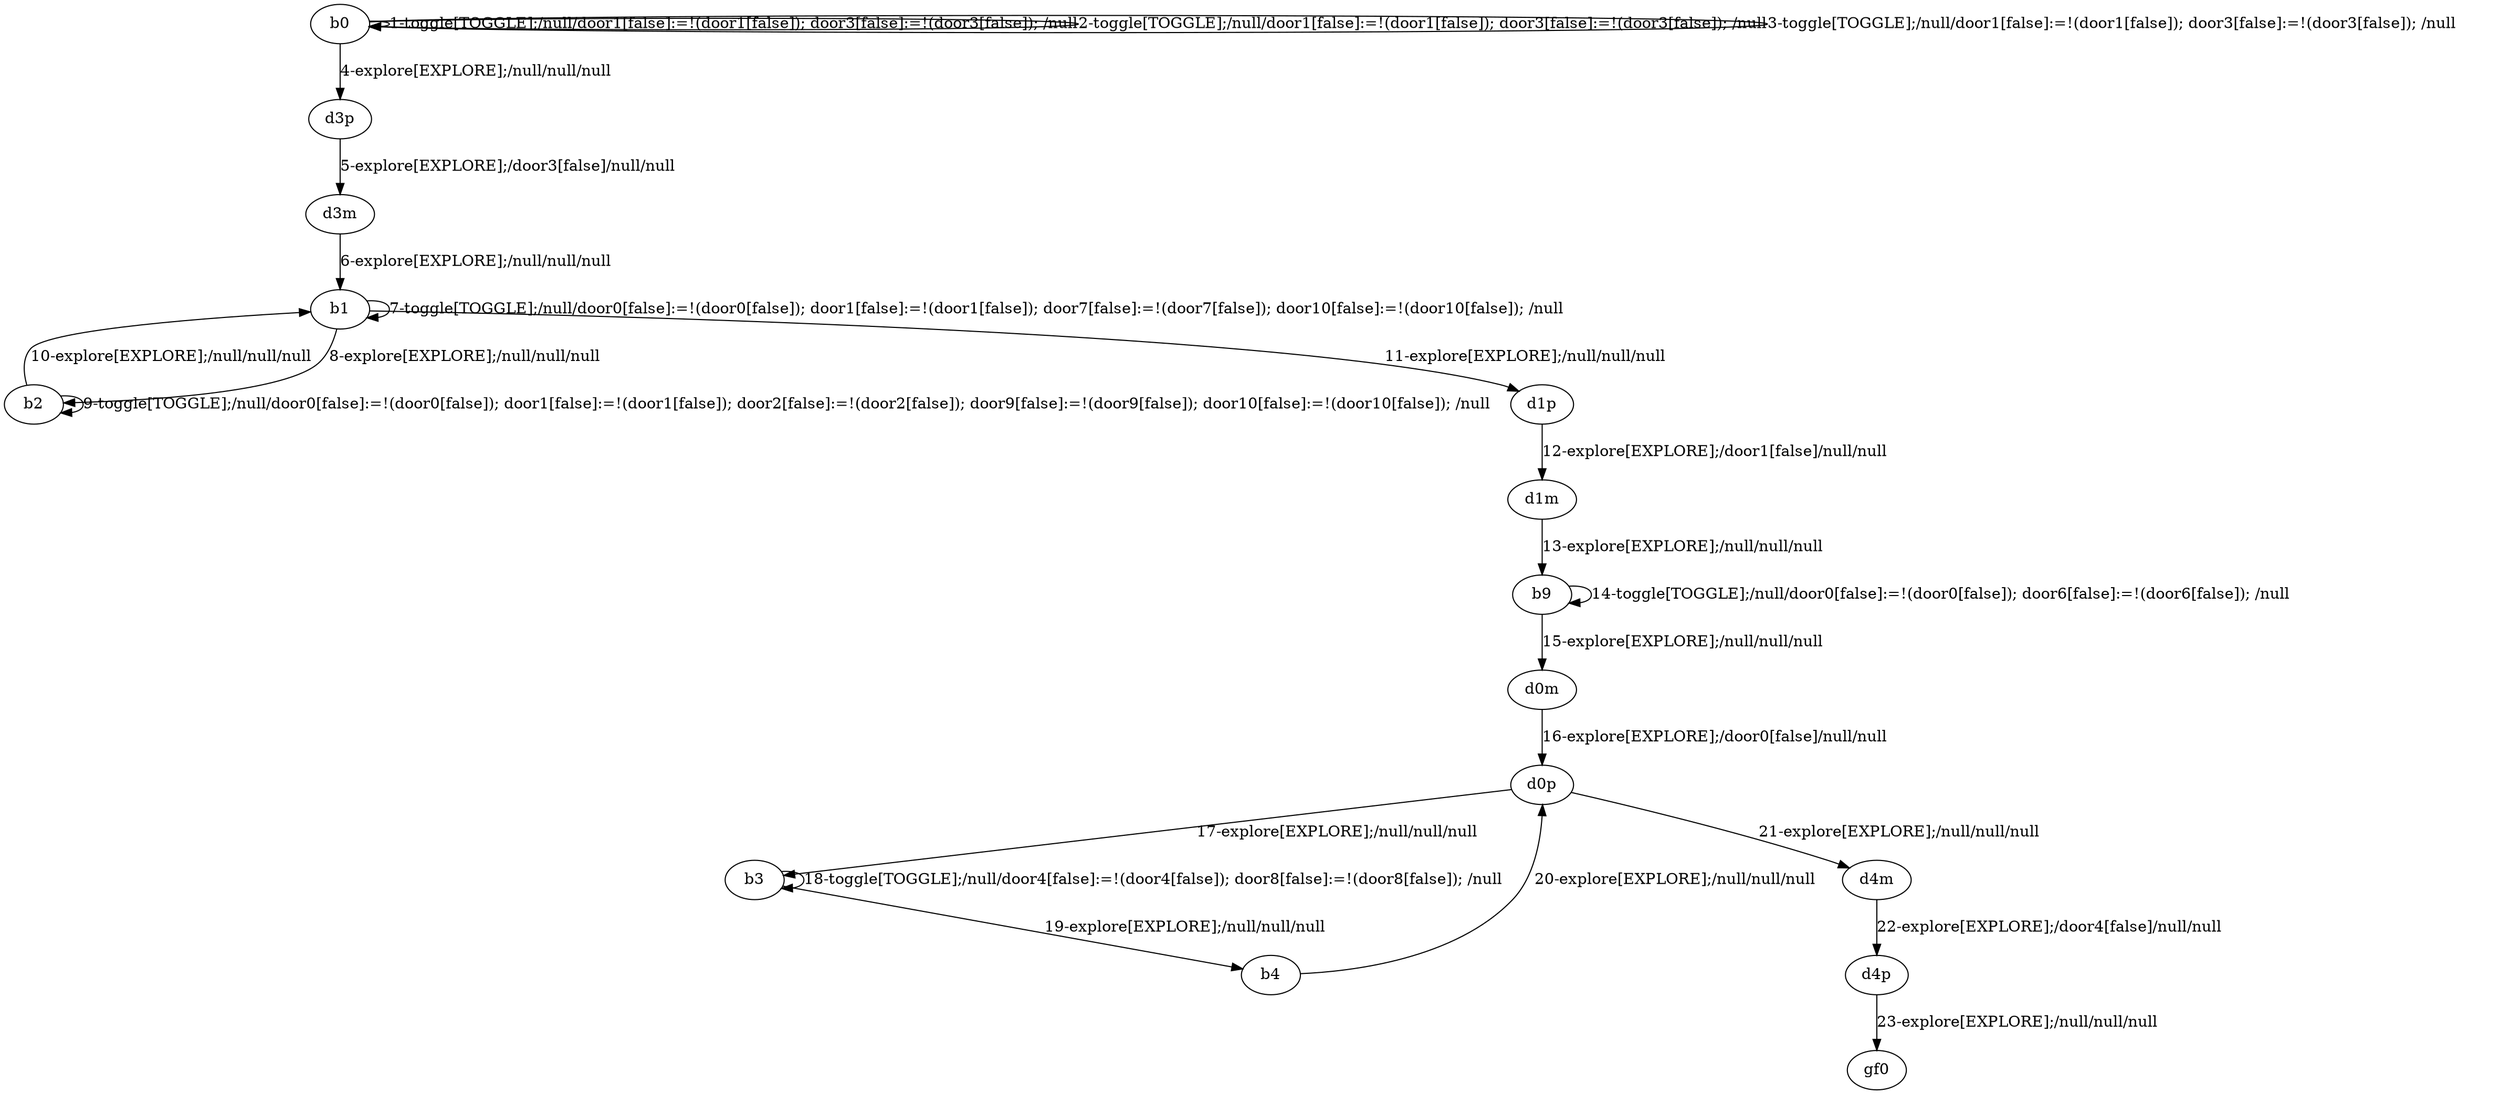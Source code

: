 digraph g {
"b0" -> "b0" [label = "1-toggle[TOGGLE];/null/door1[false]:=!(door1[false]); door3[false]:=!(door3[false]); /null"];
"b0" -> "b0" [label = "2-toggle[TOGGLE];/null/door1[false]:=!(door1[false]); door3[false]:=!(door3[false]); /null"];
"b0" -> "b0" [label = "3-toggle[TOGGLE];/null/door1[false]:=!(door1[false]); door3[false]:=!(door3[false]); /null"];
"b0" -> "d3p" [label = "4-explore[EXPLORE];/null/null/null"];
"d3p" -> "d3m" [label = "5-explore[EXPLORE];/door3[false]/null/null"];
"d3m" -> "b1" [label = "6-explore[EXPLORE];/null/null/null"];
"b1" -> "b1" [label = "7-toggle[TOGGLE];/null/door0[false]:=!(door0[false]); door1[false]:=!(door1[false]); door7[false]:=!(door7[false]); door10[false]:=!(door10[false]); /null"];
"b1" -> "b2" [label = "8-explore[EXPLORE];/null/null/null"];
"b2" -> "b2" [label = "9-toggle[TOGGLE];/null/door0[false]:=!(door0[false]); door1[false]:=!(door1[false]); door2[false]:=!(door2[false]); door9[false]:=!(door9[false]); door10[false]:=!(door10[false]); /null"];
"b2" -> "b1" [label = "10-explore[EXPLORE];/null/null/null"];
"b1" -> "d1p" [label = "11-explore[EXPLORE];/null/null/null"];
"d1p" -> "d1m" [label = "12-explore[EXPLORE];/door1[false]/null/null"];
"d1m" -> "b9" [label = "13-explore[EXPLORE];/null/null/null"];
"b9" -> "b9" [label = "14-toggle[TOGGLE];/null/door0[false]:=!(door0[false]); door6[false]:=!(door6[false]); /null"];
"b9" -> "d0m" [label = "15-explore[EXPLORE];/null/null/null"];
"d0m" -> "d0p" [label = "16-explore[EXPLORE];/door0[false]/null/null"];
"d0p" -> "b3" [label = "17-explore[EXPLORE];/null/null/null"];
"b3" -> "b3" [label = "18-toggle[TOGGLE];/null/door4[false]:=!(door4[false]); door8[false]:=!(door8[false]); /null"];
"b3" -> "b4" [label = "19-explore[EXPLORE];/null/null/null"];
"b4" -> "d0p" [label = "20-explore[EXPLORE];/null/null/null"];
"d0p" -> "d4m" [label = "21-explore[EXPLORE];/null/null/null"];
"d4m" -> "d4p" [label = "22-explore[EXPLORE];/door4[false]/null/null"];
"d4p" -> "gf0" [label = "23-explore[EXPLORE];/null/null/null"];
}
